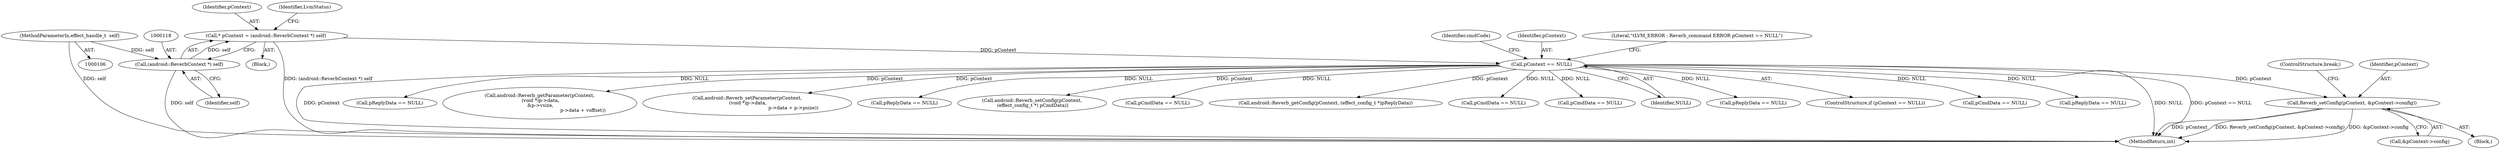 digraph "0_Android_aeea52da00d210587fb3ed895de3d5f2e0264c88_6@pointer" {
"1000236" [label="(Call,Reverb_setConfig(pContext, &pContext->config))"];
"1000127" [label="(Call,pContext == NULL)"];
"1000115" [label="(Call,* pContext = (android::ReverbContext *) self)"];
"1000117" [label="(Call,(android::ReverbContext *) self)"];
"1000107" [label="(MethodParameterIn,effect_handle_t  self)"];
"1000113" [label="(Block,)"];
"1000115" [label="(Call,* pContext = (android::ReverbContext *) self)"];
"1000431" [label="(Call,pReplyData == NULL)"];
"1000126" [label="(ControlStructure,if (pContext == NULL))"];
"1000543" [label="(Call,pCmdData == NULL)"];
"1000211" [label="(Call,pReplyData == NULL)"];
"1000668" [label="(MethodReturn,int)"];
"1000238" [label="(Call,&pContext->config)"];
"1000142" [label="(Call,pReplyData == NULL)"];
"1000327" [label="(Call,android::Reverb_getParameter(pContext,\n (void *)p->data,\n &p->vsize,\n                                                          p->data + voffset))"];
"1000138" [label="(Block,)"];
"1000413" [label="(Call,android::Reverb_setParameter(pContext,\n (void *)p->data,\n                                                              p->data + p->psize))"];
"1000242" [label="(ControlStructure,break;)"];
"1000502" [label="(Call,pReplyData == NULL)"];
"1000237" [label="(Identifier,pContext)"];
"1000137" [label="(Identifier,cmdCode)"];
"1000202" [label="(Call,android::Reverb_setConfig(pContext,\n (effect_config_t *) pCmdData))"];
"1000253" [label="(Call,pCmdData == NULL)"];
"1000116" [label="(Identifier,pContext)"];
"1000107" [label="(MethodParameterIn,effect_handle_t  self)"];
"1000229" [label="(Call,android::Reverb_getConfig(pContext, (effect_config_t *)pReplyData))"];
"1000170" [label="(Call,pCmdData == NULL)"];
"1000117" [label="(Call,(android::ReverbContext *) self)"];
"1000359" [label="(Call,pCmdData == NULL)"];
"1000129" [label="(Identifier,NULL)"];
"1000119" [label="(Identifier,self)"];
"1000127" [label="(Call,pContext == NULL)"];
"1000236" [label="(Call,Reverb_setConfig(pContext, &pContext->config))"];
"1000128" [label="(Identifier,pContext)"];
"1000132" [label="(Literal,\"\tLVM_ERROR : Reverb_command ERROR pContext == NULL\")"];
"1000124" [label="(Identifier,LvmStatus)"];
"1000236" -> "1000138"  [label="AST: "];
"1000236" -> "1000238"  [label="CFG: "];
"1000237" -> "1000236"  [label="AST: "];
"1000238" -> "1000236"  [label="AST: "];
"1000242" -> "1000236"  [label="CFG: "];
"1000236" -> "1000668"  [label="DDG: pContext"];
"1000236" -> "1000668"  [label="DDG: Reverb_setConfig(pContext, &pContext->config)"];
"1000236" -> "1000668"  [label="DDG: &pContext->config"];
"1000127" -> "1000236"  [label="DDG: pContext"];
"1000127" -> "1000126"  [label="AST: "];
"1000127" -> "1000129"  [label="CFG: "];
"1000128" -> "1000127"  [label="AST: "];
"1000129" -> "1000127"  [label="AST: "];
"1000132" -> "1000127"  [label="CFG: "];
"1000137" -> "1000127"  [label="CFG: "];
"1000127" -> "1000668"  [label="DDG: NULL"];
"1000127" -> "1000668"  [label="DDG: pContext == NULL"];
"1000127" -> "1000668"  [label="DDG: pContext"];
"1000115" -> "1000127"  [label="DDG: pContext"];
"1000127" -> "1000142"  [label="DDG: NULL"];
"1000127" -> "1000170"  [label="DDG: NULL"];
"1000127" -> "1000202"  [label="DDG: pContext"];
"1000127" -> "1000211"  [label="DDG: NULL"];
"1000127" -> "1000229"  [label="DDG: pContext"];
"1000127" -> "1000253"  [label="DDG: NULL"];
"1000127" -> "1000327"  [label="DDG: pContext"];
"1000127" -> "1000359"  [label="DDG: NULL"];
"1000127" -> "1000413"  [label="DDG: pContext"];
"1000127" -> "1000431"  [label="DDG: NULL"];
"1000127" -> "1000502"  [label="DDG: NULL"];
"1000127" -> "1000543"  [label="DDG: NULL"];
"1000115" -> "1000113"  [label="AST: "];
"1000115" -> "1000117"  [label="CFG: "];
"1000116" -> "1000115"  [label="AST: "];
"1000117" -> "1000115"  [label="AST: "];
"1000124" -> "1000115"  [label="CFG: "];
"1000115" -> "1000668"  [label="DDG: (android::ReverbContext *) self"];
"1000117" -> "1000115"  [label="DDG: self"];
"1000117" -> "1000119"  [label="CFG: "];
"1000118" -> "1000117"  [label="AST: "];
"1000119" -> "1000117"  [label="AST: "];
"1000117" -> "1000668"  [label="DDG: self"];
"1000107" -> "1000117"  [label="DDG: self"];
"1000107" -> "1000106"  [label="AST: "];
"1000107" -> "1000668"  [label="DDG: self"];
}
